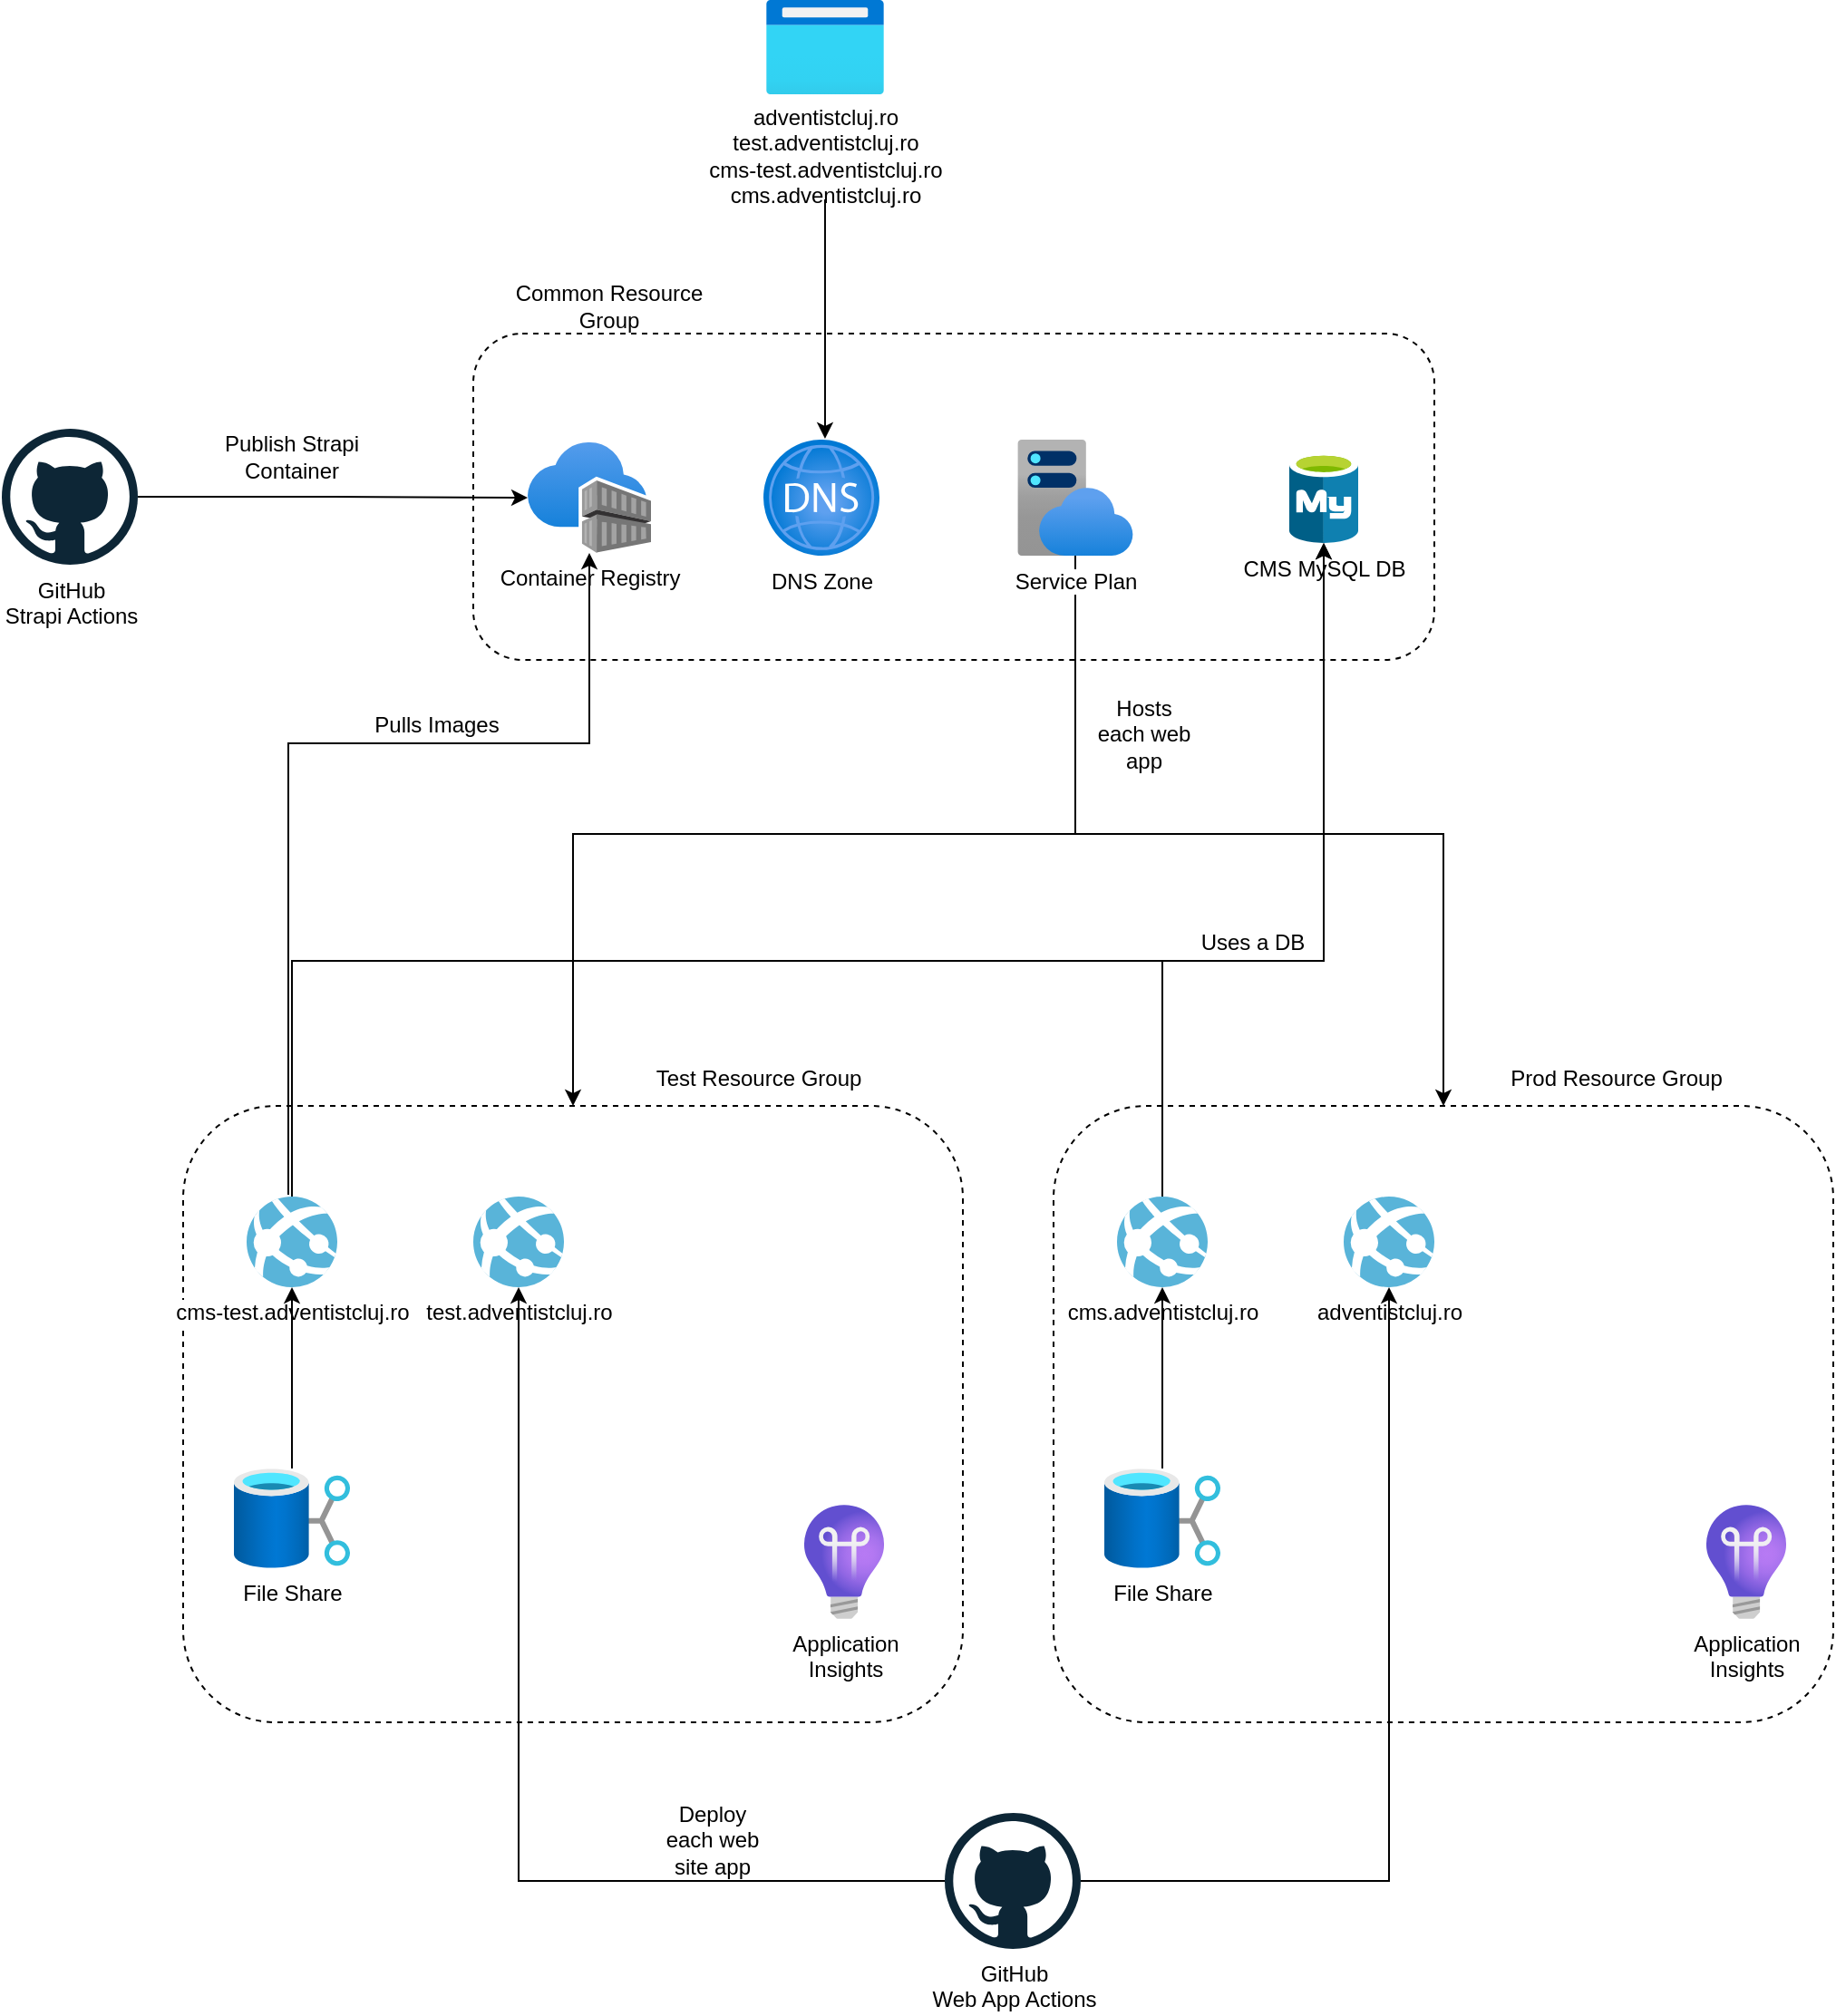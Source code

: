 <mxfile version="23.0.2" type="device" pages="2">
  <diagram name="Overall" id="zivCWjXWiHRADx4V4tZr">
    <mxGraphModel dx="2209" dy="1224" grid="1" gridSize="10" guides="1" tooltips="1" connect="1" arrows="1" fold="1" page="1" pageScale="1" pageWidth="850" pageHeight="1100" math="0" shadow="0">
      <root>
        <mxCell id="0" />
        <mxCell id="1" parent="0" />
        <mxCell id="t83lLuGJ0T5BQ8zbHZQm-2" value="" style="rounded=1;whiteSpace=wrap;html=1;fillColor=none;dashed=1;" vertex="1" parent="1">
          <mxGeometry x="170" y="194" width="530" height="180" as="geometry" />
        </mxCell>
        <mxCell id="t83lLuGJ0T5BQ8zbHZQm-1" value="CMS MySQL DB" style="image;sketch=0;aspect=fixed;html=1;points=[];align=center;fontSize=12;image=img/lib/mscae/Azure_Database_for_MySQL_servers.svg;" vertex="1" parent="1">
          <mxGeometry x="620" y="259.5" width="38" height="50" as="geometry" />
        </mxCell>
        <mxCell id="t83lLuGJ0T5BQ8zbHZQm-3" value="Common Resource Group" style="text;html=1;strokeColor=none;fillColor=none;align=center;verticalAlign=middle;whiteSpace=wrap;rounded=0;" vertex="1" parent="1">
          <mxGeometry x="180" y="164" width="130" height="30" as="geometry" />
        </mxCell>
        <mxCell id="t83lLuGJ0T5BQ8zbHZQm-4" value="Container Registry" style="image;aspect=fixed;html=1;points=[];align=center;fontSize=12;image=img/lib/azure2/containers/Container_Registries.svg;" vertex="1" parent="1">
          <mxGeometry x="200" y="254" width="68" height="61" as="geometry" />
        </mxCell>
        <mxCell id="t83lLuGJ0T5BQ8zbHZQm-5" value="DNS Zone" style="image;aspect=fixed;html=1;points=[];align=center;fontSize=12;image=img/lib/azure2/networking/DNS_Zones.svg;" vertex="1" parent="1">
          <mxGeometry x="330" y="252.5" width="64" height="64" as="geometry" />
        </mxCell>
        <mxCell id="t83lLuGJ0T5BQ8zbHZQm-42" style="edgeStyle=orthogonalEdgeStyle;rounded=0;orthogonalLoop=1;jettySize=auto;html=1;entryX=0.5;entryY=0;entryDx=0;entryDy=0;" edge="1" parent="1" source="t83lLuGJ0T5BQ8zbHZQm-6" target="t83lLuGJ0T5BQ8zbHZQm-20">
          <mxGeometry relative="1" as="geometry">
            <Array as="points">
              <mxPoint x="502" y="470" />
              <mxPoint x="705" y="470" />
            </Array>
          </mxGeometry>
        </mxCell>
        <mxCell id="t83lLuGJ0T5BQ8zbHZQm-43" style="edgeStyle=orthogonalEdgeStyle;rounded=0;orthogonalLoop=1;jettySize=auto;html=1;entryX=0.5;entryY=0;entryDx=0;entryDy=0;" edge="1" parent="1" source="t83lLuGJ0T5BQ8zbHZQm-6" target="t83lLuGJ0T5BQ8zbHZQm-13">
          <mxGeometry relative="1" as="geometry">
            <Array as="points">
              <mxPoint x="502" y="470" />
              <mxPoint x="225" y="470" />
            </Array>
          </mxGeometry>
        </mxCell>
        <mxCell id="t83lLuGJ0T5BQ8zbHZQm-6" value="Service Plan" style="image;aspect=fixed;html=1;points=[];align=center;fontSize=12;image=img/lib/azure2/app_services/App_Service_Plans.svg;" vertex="1" parent="1">
          <mxGeometry x="470" y="252.5" width="64" height="64" as="geometry" />
        </mxCell>
        <mxCell id="t83lLuGJ0T5BQ8zbHZQm-7" value="adventistcluj.ro&lt;br&gt;test.adventistcluj.ro&lt;br&gt;cms-test.adventistcluj.ro&lt;br&gt;cms.adventistcluj.ro" style="text;html=1;strokeColor=none;fillColor=none;align=center;verticalAlign=middle;whiteSpace=wrap;rounded=0;" vertex="1" parent="1">
          <mxGeometry x="283.5" y="72" width="161" height="48" as="geometry" />
        </mxCell>
        <mxCell id="t83lLuGJ0T5BQ8zbHZQm-8" value="" style="image;aspect=fixed;html=1;points=[];align=center;fontSize=12;image=img/lib/azure2/general/Browser.svg;" vertex="1" parent="1">
          <mxGeometry x="331.5" y="10" width="65" height="52" as="geometry" />
        </mxCell>
        <mxCell id="t83lLuGJ0T5BQ8zbHZQm-9" style="edgeStyle=orthogonalEdgeStyle;rounded=0;orthogonalLoop=1;jettySize=auto;html=1;entryX=0.531;entryY=-0.008;entryDx=0;entryDy=0;entryPerimeter=0;" edge="1" parent="1" source="t83lLuGJ0T5BQ8zbHZQm-7" target="t83lLuGJ0T5BQ8zbHZQm-5">
          <mxGeometry relative="1" as="geometry" />
        </mxCell>
        <mxCell id="t83lLuGJ0T5BQ8zbHZQm-11" style="edgeStyle=orthogonalEdgeStyle;rounded=0;orthogonalLoop=1;jettySize=auto;html=1;" edge="1" parent="1" source="t83lLuGJ0T5BQ8zbHZQm-10" target="t83lLuGJ0T5BQ8zbHZQm-4">
          <mxGeometry relative="1" as="geometry" />
        </mxCell>
        <mxCell id="t83lLuGJ0T5BQ8zbHZQm-10" value="GitHub&lt;br&gt;Strapi Actions" style="dashed=0;outlineConnect=0;html=1;align=center;labelPosition=center;verticalLabelPosition=bottom;verticalAlign=top;shape=mxgraph.weblogos.github" vertex="1" parent="1">
          <mxGeometry x="-90" y="246.5" width="75" height="75" as="geometry" />
        </mxCell>
        <mxCell id="t83lLuGJ0T5BQ8zbHZQm-12" value="Publish Strapi Container" style="text;html=1;strokeColor=none;fillColor=none;align=center;verticalAlign=middle;whiteSpace=wrap;rounded=0;" vertex="1" parent="1">
          <mxGeometry x="20" y="246.5" width="100" height="30" as="geometry" />
        </mxCell>
        <mxCell id="t83lLuGJ0T5BQ8zbHZQm-13" value="" style="rounded=1;whiteSpace=wrap;html=1;fillColor=none;dashed=1;" vertex="1" parent="1">
          <mxGeometry x="10" y="620" width="430" height="340" as="geometry" />
        </mxCell>
        <mxCell id="t83lLuGJ0T5BQ8zbHZQm-51" style="edgeStyle=orthogonalEdgeStyle;rounded=0;orthogonalLoop=1;jettySize=auto;html=1;" edge="1" parent="1" source="t83lLuGJ0T5BQ8zbHZQm-14" target="t83lLuGJ0T5BQ8zbHZQm-1">
          <mxGeometry relative="1" as="geometry">
            <Array as="points">
              <mxPoint x="70" y="540" />
              <mxPoint x="639" y="540" />
            </Array>
          </mxGeometry>
        </mxCell>
        <mxCell id="t83lLuGJ0T5BQ8zbHZQm-14" value="cms-test.adventistcluj.ro" style="image;sketch=0;aspect=fixed;html=1;points=[];align=center;fontSize=12;image=img/lib/mscae/App_Services.svg;" vertex="1" parent="1">
          <mxGeometry x="45" y="670" width="50" height="50" as="geometry" />
        </mxCell>
        <mxCell id="t83lLuGJ0T5BQ8zbHZQm-15" value="test.adventistcluj.ro" style="image;sketch=0;aspect=fixed;html=1;points=[];align=center;fontSize=12;image=img/lib/mscae/App_Services.svg;" vertex="1" parent="1">
          <mxGeometry x="170" y="670" width="50" height="50" as="geometry" />
        </mxCell>
        <mxCell id="t83lLuGJ0T5BQ8zbHZQm-18" style="edgeStyle=orthogonalEdgeStyle;rounded=0;orthogonalLoop=1;jettySize=auto;html=1;" edge="1" parent="1" source="t83lLuGJ0T5BQ8zbHZQm-17" target="t83lLuGJ0T5BQ8zbHZQm-14">
          <mxGeometry relative="1" as="geometry" />
        </mxCell>
        <mxCell id="t83lLuGJ0T5BQ8zbHZQm-17" value="File Share" style="image;aspect=fixed;html=1;points=[];align=center;fontSize=12;image=img/lib/azure2/storage/Data_Shares.svg;" vertex="1" parent="1">
          <mxGeometry x="38" y="820" width="64" height="55.0" as="geometry" />
        </mxCell>
        <mxCell id="t83lLuGJ0T5BQ8zbHZQm-19" value="Test Resource Group" style="text;html=1;align=center;verticalAlign=middle;resizable=0;points=[];autosize=1;strokeColor=none;fillColor=none;" vertex="1" parent="1">
          <mxGeometry x="256.5" y="590" width="140" height="30" as="geometry" />
        </mxCell>
        <mxCell id="t83lLuGJ0T5BQ8zbHZQm-20" value="" style="rounded=1;whiteSpace=wrap;html=1;fillColor=none;dashed=1;" vertex="1" parent="1">
          <mxGeometry x="490" y="620" width="430" height="340" as="geometry" />
        </mxCell>
        <mxCell id="t83lLuGJ0T5BQ8zbHZQm-48" style="edgeStyle=orthogonalEdgeStyle;rounded=0;orthogonalLoop=1;jettySize=auto;html=1;" edge="1" parent="1" source="t83lLuGJ0T5BQ8zbHZQm-21" target="t83lLuGJ0T5BQ8zbHZQm-1">
          <mxGeometry relative="1" as="geometry">
            <Array as="points">
              <mxPoint x="550" y="540" />
              <mxPoint x="639" y="540" />
            </Array>
          </mxGeometry>
        </mxCell>
        <mxCell id="t83lLuGJ0T5BQ8zbHZQm-21" value="cms.adventistcluj.ro" style="image;sketch=0;aspect=fixed;html=1;points=[];align=center;fontSize=12;image=img/lib/mscae/App_Services.svg;" vertex="1" parent="1">
          <mxGeometry x="525" y="670" width="50" height="50" as="geometry" />
        </mxCell>
        <mxCell id="t83lLuGJ0T5BQ8zbHZQm-22" value="adventistcluj.ro" style="image;sketch=0;aspect=fixed;html=1;points=[];align=center;fontSize=12;image=img/lib/mscae/App_Services.svg;" vertex="1" parent="1">
          <mxGeometry x="650" y="670" width="50" height="50" as="geometry" />
        </mxCell>
        <mxCell id="t83lLuGJ0T5BQ8zbHZQm-23" style="edgeStyle=orthogonalEdgeStyle;rounded=0;orthogonalLoop=1;jettySize=auto;html=1;" edge="1" parent="1" source="t83lLuGJ0T5BQ8zbHZQm-24" target="t83lLuGJ0T5BQ8zbHZQm-21">
          <mxGeometry relative="1" as="geometry" />
        </mxCell>
        <mxCell id="t83lLuGJ0T5BQ8zbHZQm-24" value="File Share" style="image;aspect=fixed;html=1;points=[];align=center;fontSize=12;image=img/lib/azure2/storage/Data_Shares.svg;" vertex="1" parent="1">
          <mxGeometry x="518" y="820" width="64" height="55.0" as="geometry" />
        </mxCell>
        <mxCell id="t83lLuGJ0T5BQ8zbHZQm-25" value="Prod Resource Group" style="text;html=1;align=center;verticalAlign=middle;resizable=0;points=[];autosize=1;strokeColor=none;fillColor=none;" vertex="1" parent="1">
          <mxGeometry x="730" y="590" width="140" height="30" as="geometry" />
        </mxCell>
        <mxCell id="t83lLuGJ0T5BQ8zbHZQm-26" value="Application&lt;br&gt;Insights" style="image;aspect=fixed;html=1;points=[];align=center;fontSize=12;image=img/lib/azure2/devops/Application_Insights.svg;" vertex="1" parent="1">
          <mxGeometry x="352.5" y="840" width="44" height="63" as="geometry" />
        </mxCell>
        <mxCell id="t83lLuGJ0T5BQ8zbHZQm-27" value="Application&lt;br&gt;Insights" style="image;aspect=fixed;html=1;points=[];align=center;fontSize=12;image=img/lib/azure2/devops/Application_Insights.svg;" vertex="1" parent="1">
          <mxGeometry x="850" y="840" width="44" height="63" as="geometry" />
        </mxCell>
        <mxCell id="t83lLuGJ0T5BQ8zbHZQm-28" style="edgeStyle=orthogonalEdgeStyle;rounded=0;orthogonalLoop=1;jettySize=auto;html=1;entryX=0.46;entryY=-0.02;entryDx=0;entryDy=0;entryPerimeter=0;startArrow=classic;startFill=1;endArrow=none;endFill=0;" edge="1" parent="1" source="t83lLuGJ0T5BQ8zbHZQm-4" target="t83lLuGJ0T5BQ8zbHZQm-14">
          <mxGeometry relative="1" as="geometry">
            <Array as="points">
              <mxPoint x="234" y="420" />
              <mxPoint x="68" y="420" />
            </Array>
          </mxGeometry>
        </mxCell>
        <mxCell id="t83lLuGJ0T5BQ8zbHZQm-29" value="Pulls Images" style="text;html=1;strokeColor=none;fillColor=none;align=center;verticalAlign=middle;whiteSpace=wrap;rounded=0;" vertex="1" parent="1">
          <mxGeometry x="100" y="400" width="100" height="20" as="geometry" />
        </mxCell>
        <mxCell id="t83lLuGJ0T5BQ8zbHZQm-41" value="Deploy each web site app" style="text;html=1;strokeColor=none;fillColor=none;align=center;verticalAlign=middle;whiteSpace=wrap;rounded=0;" vertex="1" parent="1">
          <mxGeometry x="271.5" y="1010" width="60" height="30" as="geometry" />
        </mxCell>
        <mxCell id="t83lLuGJ0T5BQ8zbHZQm-44" value="Hosts each web app" style="text;html=1;strokeColor=none;fillColor=none;align=center;verticalAlign=middle;whiteSpace=wrap;rounded=0;" vertex="1" parent="1">
          <mxGeometry x="510" y="400" width="60" height="30" as="geometry" />
        </mxCell>
        <mxCell id="t83lLuGJ0T5BQ8zbHZQm-46" style="edgeStyle=orthogonalEdgeStyle;rounded=0;orthogonalLoop=1;jettySize=auto;html=1;" edge="1" parent="1" source="t83lLuGJ0T5BQ8zbHZQm-45" target="t83lLuGJ0T5BQ8zbHZQm-15">
          <mxGeometry relative="1" as="geometry" />
        </mxCell>
        <mxCell id="t83lLuGJ0T5BQ8zbHZQm-47" style="edgeStyle=orthogonalEdgeStyle;rounded=0;orthogonalLoop=1;jettySize=auto;html=1;" edge="1" parent="1" source="t83lLuGJ0T5BQ8zbHZQm-45" target="t83lLuGJ0T5BQ8zbHZQm-22">
          <mxGeometry relative="1" as="geometry" />
        </mxCell>
        <mxCell id="t83lLuGJ0T5BQ8zbHZQm-45" value="GitHub&lt;br&gt;Web App Actions" style="dashed=0;outlineConnect=0;html=1;align=center;labelPosition=center;verticalLabelPosition=bottom;verticalAlign=top;shape=mxgraph.weblogos.github" vertex="1" parent="1">
          <mxGeometry x="430" y="1010" width="75" height="75" as="geometry" />
        </mxCell>
        <mxCell id="t83lLuGJ0T5BQ8zbHZQm-52" value="Uses a DB" style="text;html=1;strokeColor=none;fillColor=none;align=center;verticalAlign=middle;whiteSpace=wrap;rounded=0;" vertex="1" parent="1">
          <mxGeometry x="570" y="520" width="60" height="20" as="geometry" />
        </mxCell>
      </root>
    </mxGraphModel>
  </diagram>
  <diagram id="bPbjNg9Kmv8-nImm2qvz" name="Proxying">
    <mxGraphModel dx="1359" dy="1224" grid="1" gridSize="10" guides="1" tooltips="1" connect="1" arrows="1" fold="1" page="1" pageScale="1" pageWidth="850" pageHeight="1100" math="0" shadow="0">
      <root>
        <mxCell id="0" />
        <mxCell id="1" parent="0" />
        <mxCell id="p3dNS4YEbMK37KI7Kf-z-5" value="DNS Zone" style="image;aspect=fixed;html=1;points=[];align=center;fontSize=12;image=img/lib/azure2/networking/DNS_Zones.svg;" vertex="1" parent="1">
          <mxGeometry x="368.5" y="209" width="64" height="64" as="geometry" />
        </mxCell>
        <mxCell id="p3dNS4YEbMK37KI7Kf-z-41" style="edgeStyle=orthogonalEdgeStyle;rounded=0;orthogonalLoop=1;jettySize=auto;html=1;" edge="1" parent="1" source="p3dNS4YEbMK37KI7Kf-z-10">
          <mxGeometry relative="1" as="geometry">
            <mxPoint x="140" y="299" as="targetPoint" />
          </mxGeometry>
        </mxCell>
        <mxCell id="p3dNS4YEbMK37KI7Kf-z-10" value="" style="image;aspect=fixed;html=1;points=[];align=center;fontSize=12;image=img/lib/azure2/general/Browser.svg;" vertex="1" parent="1">
          <mxGeometry x="368.5" y="49" width="65" height="52" as="geometry" />
        </mxCell>
        <mxCell id="p3dNS4YEbMK37KI7Kf-z-11" style="edgeStyle=orthogonalEdgeStyle;rounded=0;orthogonalLoop=1;jettySize=auto;html=1;entryX=0.531;entryY=-0.008;entryDx=0;entryDy=0;entryPerimeter=0;exitX=0.531;exitY=1.019;exitDx=0;exitDy=0;exitPerimeter=0;" edge="1" parent="1" source="p3dNS4YEbMK37KI7Kf-z-10" target="p3dNS4YEbMK37KI7Kf-z-5">
          <mxGeometry relative="1" as="geometry">
            <mxPoint x="363.984" y="159" as="sourcePoint" />
          </mxGeometry>
        </mxCell>
        <mxCell id="p3dNS4YEbMK37KI7Kf-z-17" value="cms-test.adventistcluj.ro" style="image;sketch=0;aspect=fixed;html=1;points=[];align=center;fontSize=12;image=img/lib/mscae/App_Services.svg;" vertex="1" parent="1">
          <mxGeometry x="120" y="459" width="50" height="50" as="geometry" />
        </mxCell>
        <mxCell id="p3dNS4YEbMK37KI7Kf-z-42" style="edgeStyle=orthogonalEdgeStyle;rounded=0;orthogonalLoop=1;jettySize=auto;html=1;" edge="1" parent="1" source="p3dNS4YEbMK37KI7Kf-z-18" target="p3dNS4YEbMK37KI7Kf-z-17">
          <mxGeometry relative="1" as="geometry" />
        </mxCell>
        <mxCell id="p3dNS4YEbMK37KI7Kf-z-18" value="test.adventistcluj.ro" style="image;sketch=0;aspect=fixed;html=1;points=[];align=center;fontSize=12;image=img/lib/mscae/App_Services.svg;" vertex="1" parent="1">
          <mxGeometry x="120" y="305.5" width="50" height="50" as="geometry" />
        </mxCell>
        <mxCell id="p3dNS4YEbMK37KI7Kf-z-24" value="cms.adventistcluj.ro" style="image;sketch=0;aspect=fixed;html=1;points=[];align=center;fontSize=12;image=img/lib/mscae/App_Services.svg;" vertex="1" parent="1">
          <mxGeometry x="628" y="459" width="50" height="50" as="geometry" />
        </mxCell>
        <mxCell id="p3dNS4YEbMK37KI7Kf-z-25" value="adventistcluj.ro" style="image;sketch=0;aspect=fixed;html=1;points=[];align=center;fontSize=12;image=img/lib/mscae/App_Services.svg;" vertex="1" parent="1">
          <mxGeometry x="630" y="305.5" width="50" height="50" as="geometry" />
        </mxCell>
        <mxCell id="p3dNS4YEbMK37KI7Kf-z-40" value="DNS Query" style="text;html=1;strokeColor=none;fillColor=none;align=center;verticalAlign=middle;whiteSpace=wrap;rounded=0;" vertex="1" parent="1">
          <mxGeometry x="404" y="149" width="60" height="30" as="geometry" />
        </mxCell>
        <mxCell id="p3dNS4YEbMK37KI7Kf-z-43" style="edgeStyle=orthogonalEdgeStyle;rounded=0;orthogonalLoop=1;jettySize=auto;html=1;entryX=0.54;entryY=0;entryDx=0;entryDy=0;entryPerimeter=0;" edge="1" parent="1" source="p3dNS4YEbMK37KI7Kf-z-25" target="p3dNS4YEbMK37KI7Kf-z-24">
          <mxGeometry relative="1" as="geometry" />
        </mxCell>
        <mxCell id="p3dNS4YEbMK37KI7Kf-z-44" style="edgeStyle=orthogonalEdgeStyle;rounded=0;orthogonalLoop=1;jettySize=auto;html=1;entryX=0.48;entryY=-0.09;entryDx=0;entryDy=0;entryPerimeter=0;" edge="1" parent="1" source="p3dNS4YEbMK37KI7Kf-z-10" target="p3dNS4YEbMK37KI7Kf-z-25">
          <mxGeometry relative="1" as="geometry" />
        </mxCell>
        <mxCell id="p3dNS4YEbMK37KI7Kf-z-45" value="Browser" style="text;html=1;strokeColor=none;fillColor=none;align=center;verticalAlign=middle;whiteSpace=wrap;rounded=0;" vertex="1" parent="1">
          <mxGeometry x="371" y="10" width="60" height="30" as="geometry" />
        </mxCell>
        <mxCell id="p3dNS4YEbMK37KI7Kf-z-46" value="1. Get static files" style="text;html=1;strokeColor=none;fillColor=none;align=center;verticalAlign=middle;whiteSpace=wrap;rounded=0;" vertex="1" parent="1">
          <mxGeometry x="200" y="80" width="100" height="30" as="geometry" />
        </mxCell>
        <mxCell id="p3dNS4YEbMK37KI7Kf-z-47" value="2. Make API calls for content" style="text;html=1;strokeColor=none;fillColor=none;align=center;verticalAlign=middle;whiteSpace=wrap;rounded=0;" vertex="1" parent="1">
          <mxGeometry x="200" y="119" width="100" height="30" as="geometry" />
        </mxCell>
        <mxCell id="p3dNS4YEbMK37KI7Kf-z-48" value="CMS Calls are proxied to Strapi" style="text;html=1;strokeColor=none;fillColor=none;align=center;verticalAlign=middle;whiteSpace=wrap;rounded=0;" vertex="1" parent="1">
          <mxGeometry x="160" y="400" width="90" height="30" as="geometry" />
        </mxCell>
        <mxCell id="p3dNS4YEbMK37KI7Kf-z-49" value="CMS Calls are proxied to Strapi" style="text;html=1;strokeColor=none;fillColor=none;align=center;verticalAlign=middle;whiteSpace=wrap;rounded=0;" vertex="1" parent="1">
          <mxGeometry x="660" y="400" width="90" height="30" as="geometry" />
        </mxCell>
        <mxCell id="p3dNS4YEbMK37KI7Kf-z-50" value="1. Get static files" style="text;html=1;strokeColor=none;fillColor=none;align=center;verticalAlign=middle;whiteSpace=wrap;rounded=0;" vertex="1" parent="1">
          <mxGeometry x="540" y="80" width="100" height="30" as="geometry" />
        </mxCell>
        <mxCell id="p3dNS4YEbMK37KI7Kf-z-51" value="2. Make API calls for content" style="text;html=1;strokeColor=none;fillColor=none;align=center;verticalAlign=middle;whiteSpace=wrap;rounded=0;" vertex="1" parent="1">
          <mxGeometry x="540" y="119" width="100" height="30" as="geometry" />
        </mxCell>
      </root>
    </mxGraphModel>
  </diagram>
</mxfile>
